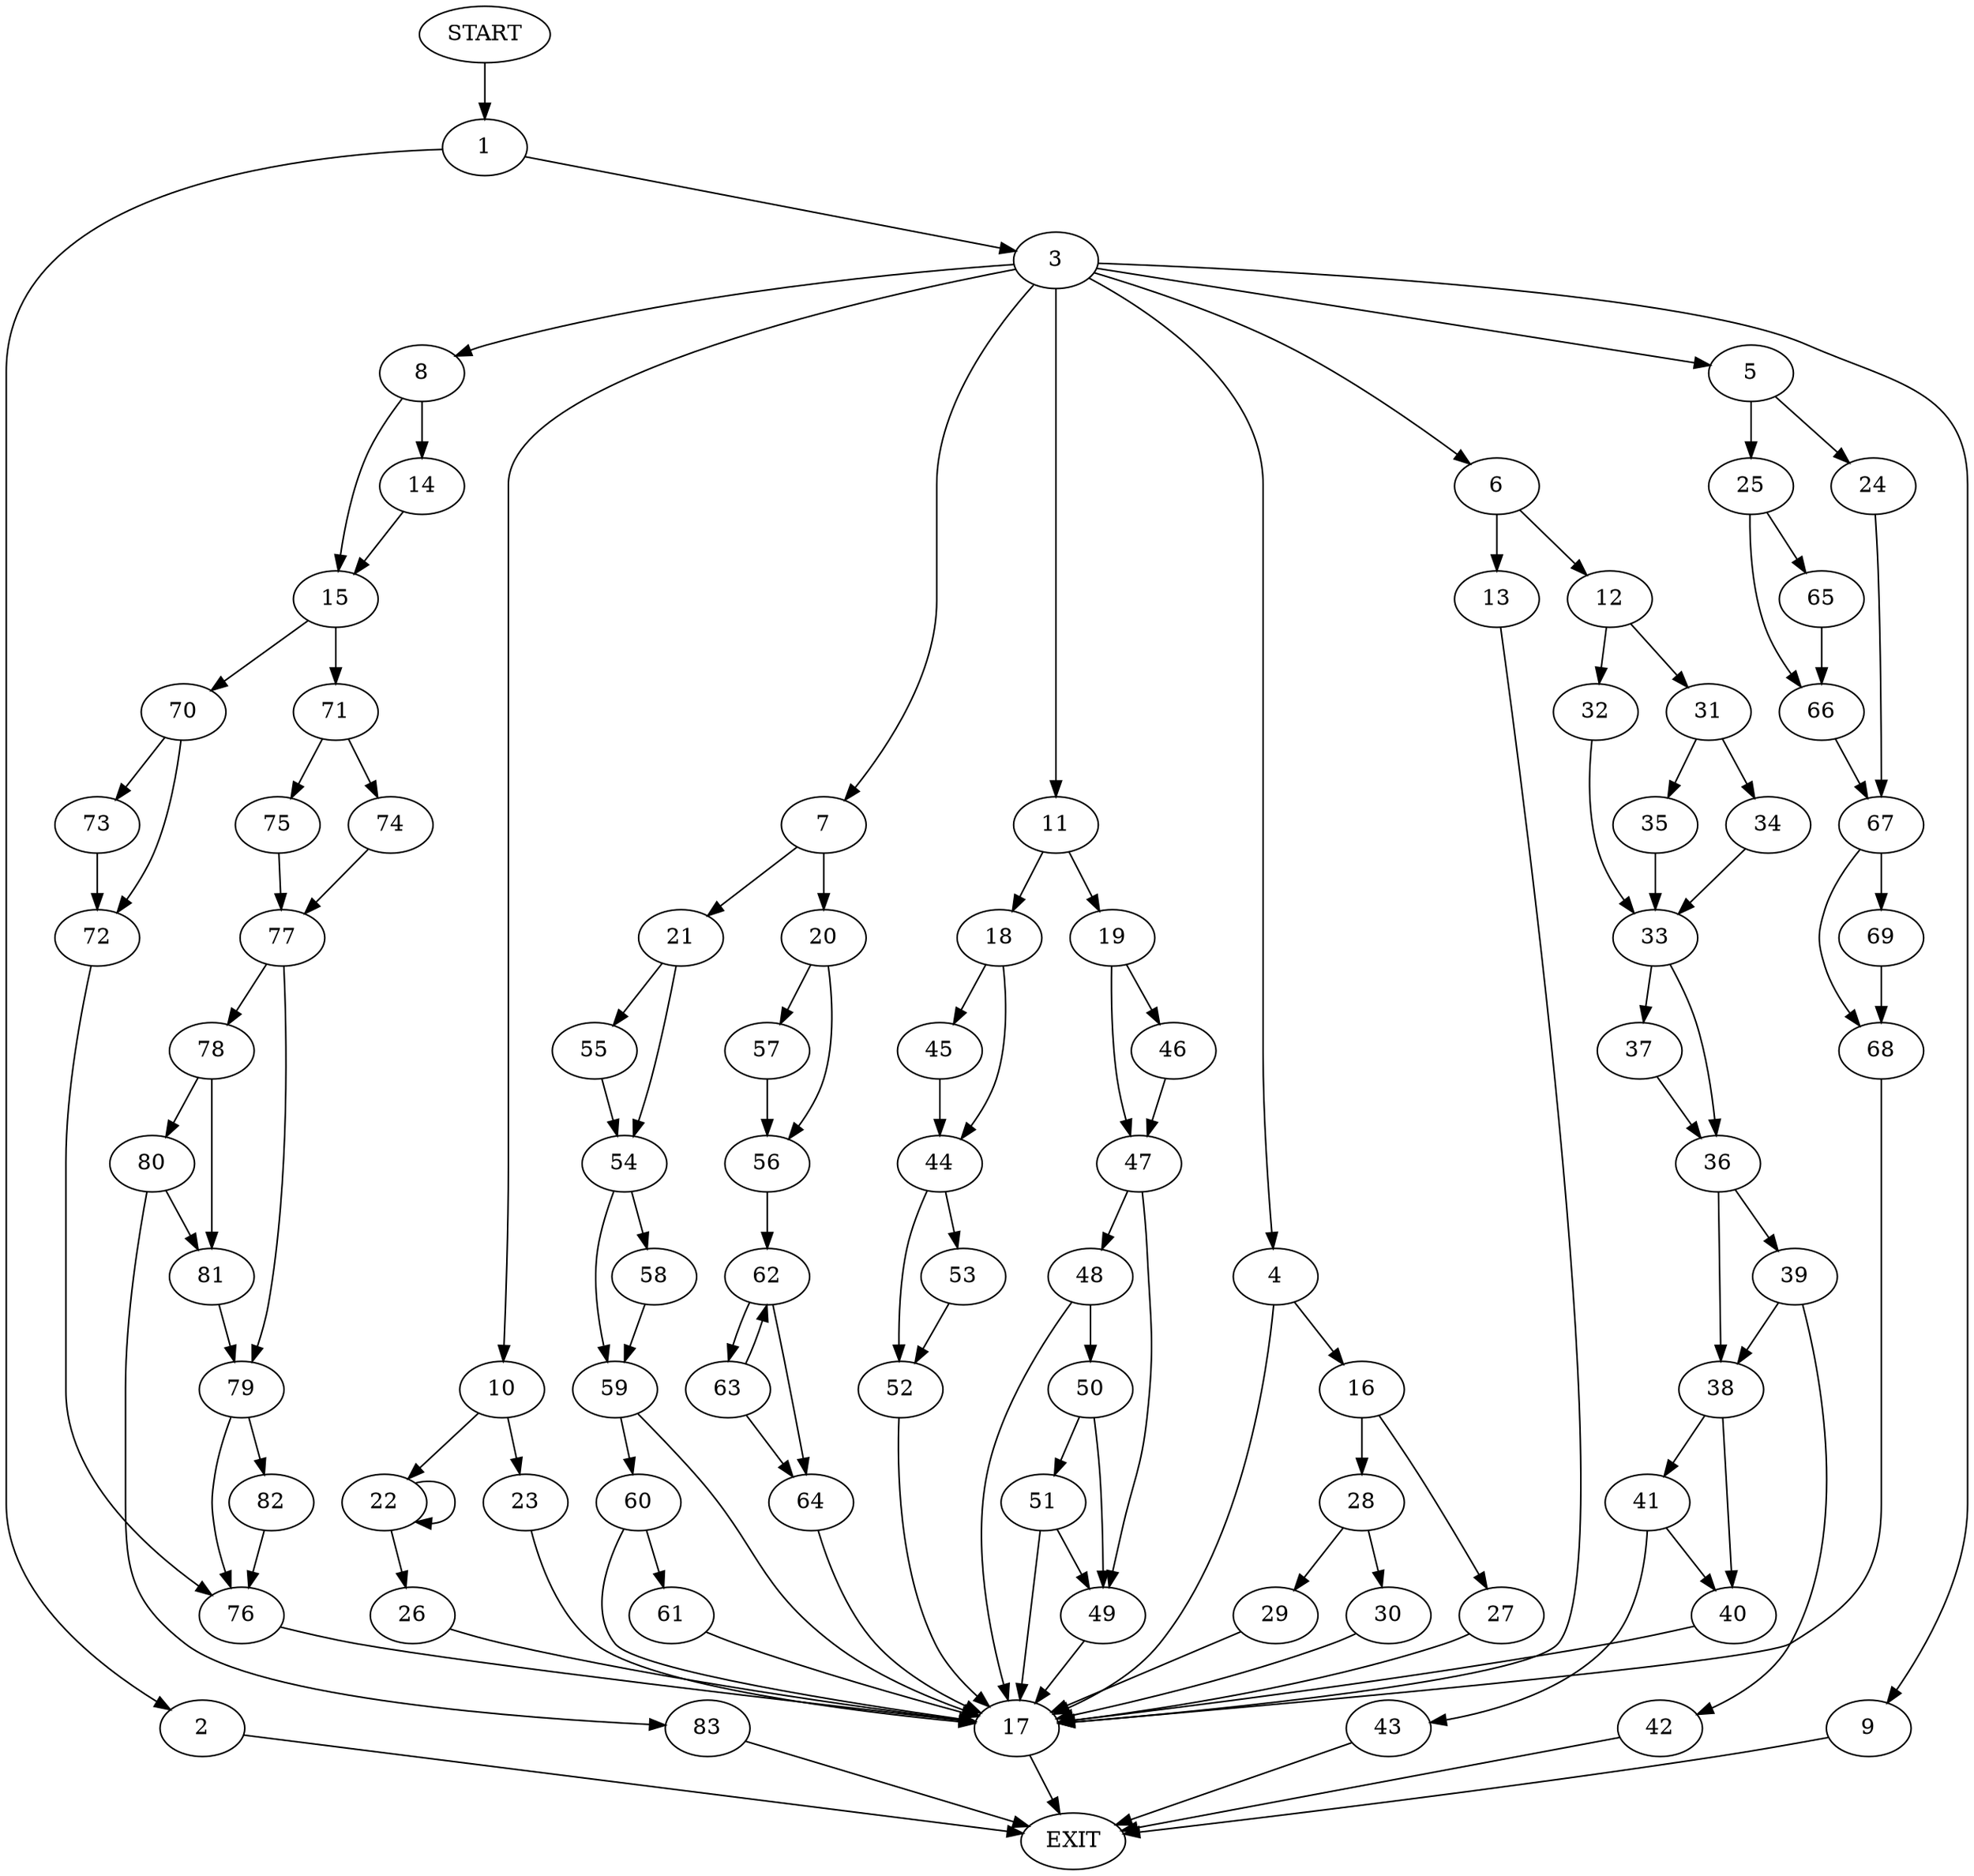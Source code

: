 digraph {
0 [label="START"]
84 [label="EXIT"]
0 -> 1
1 -> 2
1 -> 3
2 -> 84
3 -> 4
3 -> 5
3 -> 6
3 -> 7
3 -> 8
3 -> 9
3 -> 10
3 -> 11
6 -> 12
6 -> 13
8 -> 14
8 -> 15
4 -> 16
4 -> 17
11 -> 18
11 -> 19
7 -> 20
7 -> 21
9 -> 84
10 -> 22
10 -> 23
5 -> 24
5 -> 25
22 -> 22
22 -> 26
23 -> 17
17 -> 84
26 -> 17
16 -> 27
16 -> 28
27 -> 17
28 -> 29
28 -> 30
30 -> 17
29 -> 17
12 -> 31
12 -> 32
13 -> 17
32 -> 33
31 -> 34
31 -> 35
33 -> 36
33 -> 37
35 -> 33
34 -> 33
36 -> 38
36 -> 39
37 -> 36
38 -> 40
38 -> 41
39 -> 38
39 -> 42
42 -> 84
41 -> 40
41 -> 43
40 -> 17
43 -> 84
18 -> 44
18 -> 45
19 -> 46
19 -> 47
46 -> 47
47 -> 48
47 -> 49
48 -> 50
48 -> 17
49 -> 17
50 -> 51
50 -> 49
51 -> 49
51 -> 17
45 -> 44
44 -> 52
44 -> 53
53 -> 52
52 -> 17
21 -> 54
21 -> 55
20 -> 56
20 -> 57
54 -> 58
54 -> 59
55 -> 54
58 -> 59
59 -> 60
59 -> 17
60 -> 61
60 -> 17
61 -> 17
56 -> 62
57 -> 56
62 -> 63
62 -> 64
64 -> 17
63 -> 62
63 -> 64
25 -> 65
25 -> 66
24 -> 67
67 -> 68
67 -> 69
66 -> 67
65 -> 66
69 -> 68
68 -> 17
15 -> 70
15 -> 71
14 -> 15
70 -> 72
70 -> 73
71 -> 74
71 -> 75
73 -> 72
72 -> 76
76 -> 17
74 -> 77
75 -> 77
77 -> 78
77 -> 79
78 -> 80
78 -> 81
79 -> 82
79 -> 76
80 -> 83
80 -> 81
81 -> 79
83 -> 84
82 -> 76
}
